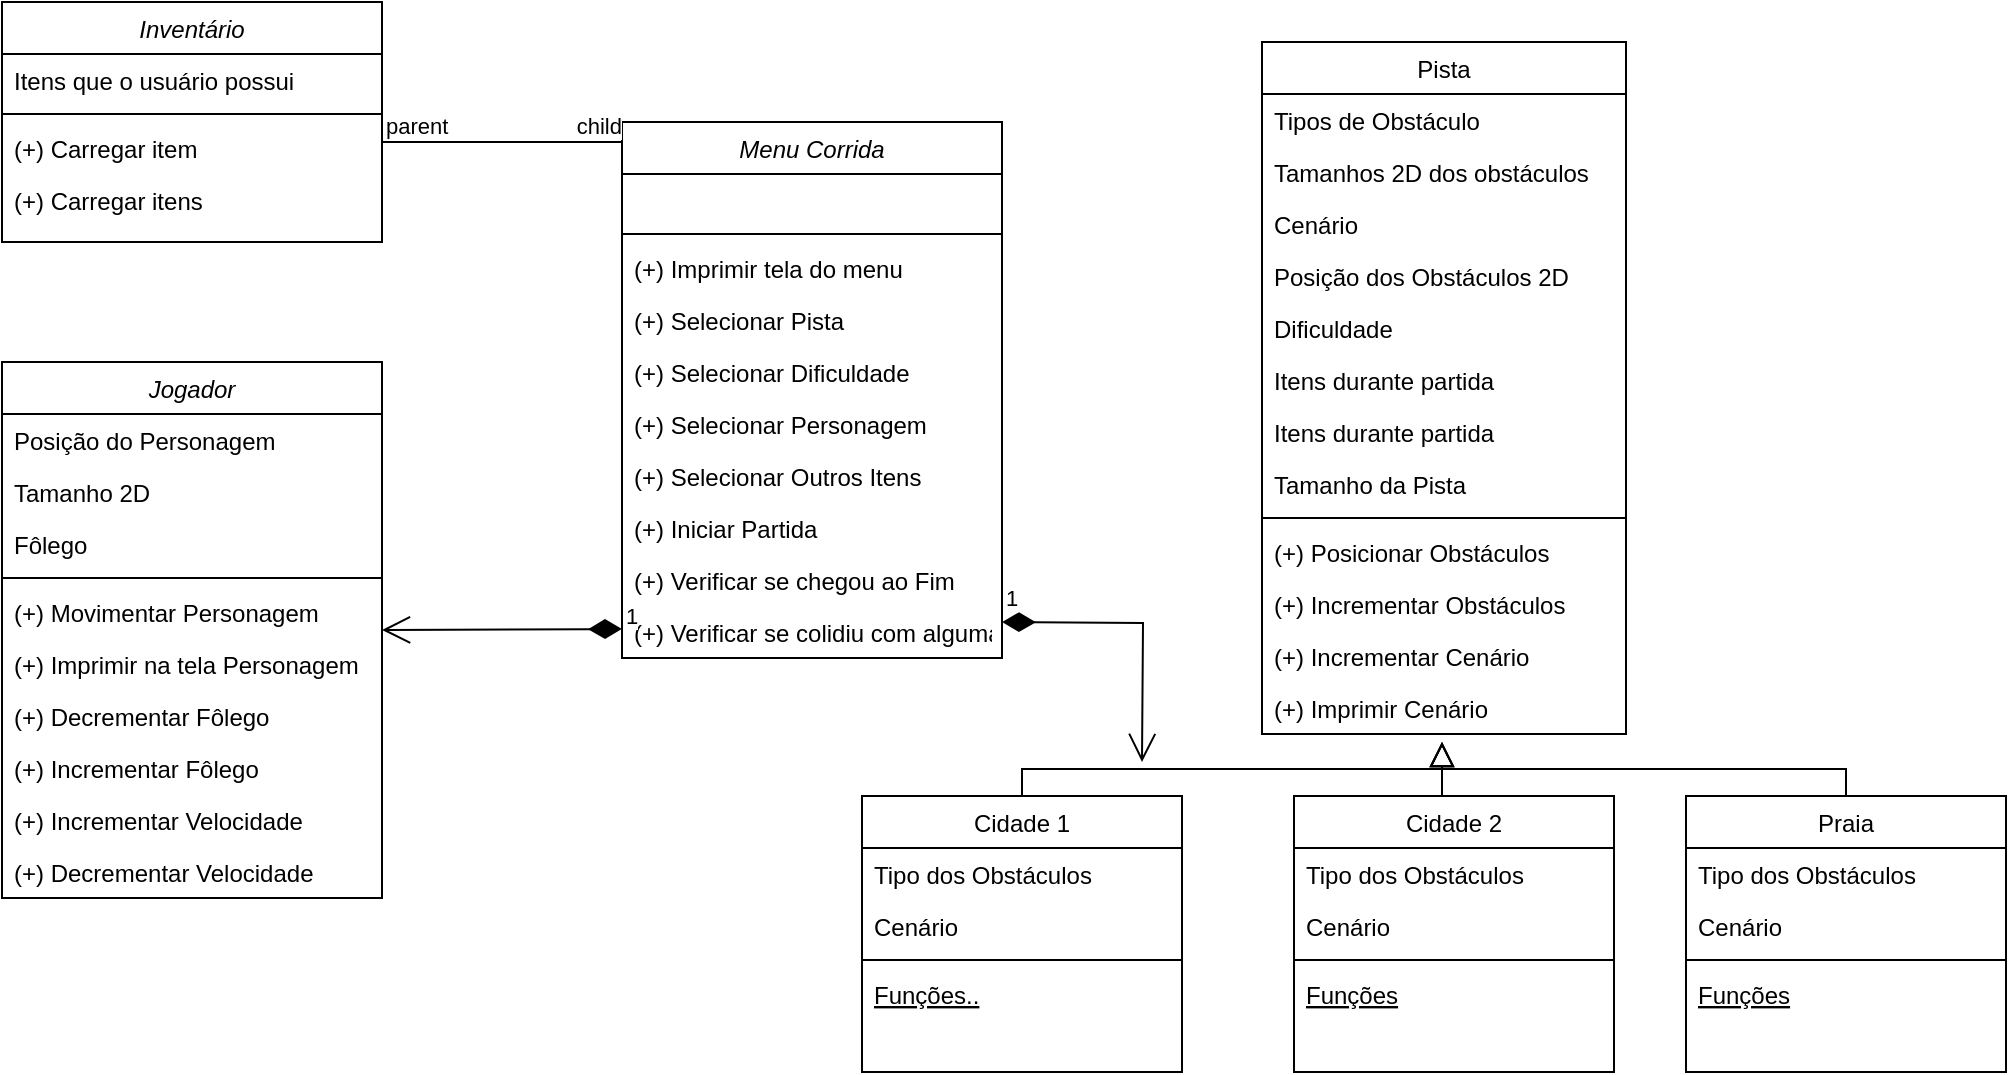 <mxfile version="24.6.4" type="device">
  <diagram id="C5RBs43oDa-KdzZeNtuy" name="Page-1">
    <mxGraphModel dx="1434" dy="774" grid="1" gridSize="10" guides="1" tooltips="1" connect="1" arrows="1" fold="1" page="1" pageScale="1" pageWidth="827" pageHeight="1169" math="0" shadow="0">
      <root>
        <mxCell id="WIyWlLk6GJQsqaUBKTNV-0" />
        <mxCell id="WIyWlLk6GJQsqaUBKTNV-1" parent="WIyWlLk6GJQsqaUBKTNV-0" />
        <mxCell id="zkfFHV4jXpPFQw0GAbJ--0" value="Menu Corrida" style="swimlane;fontStyle=2;align=center;verticalAlign=top;childLayout=stackLayout;horizontal=1;startSize=26;horizontalStack=0;resizeParent=1;resizeLast=0;collapsible=1;marginBottom=0;rounded=0;shadow=0;strokeWidth=1;" parent="WIyWlLk6GJQsqaUBKTNV-1" vertex="1">
          <mxGeometry x="390" y="200" width="190" height="268" as="geometry">
            <mxRectangle x="170" y="120" width="160" height="26" as="alternateBounds" />
          </mxGeometry>
        </mxCell>
        <mxCell id="zkfFHV4jXpPFQw0GAbJ--3" value=" " style="text;align=left;verticalAlign=top;spacingLeft=4;spacingRight=4;overflow=hidden;rotatable=0;points=[[0,0.5],[1,0.5]];portConstraint=eastwest;rounded=0;shadow=0;html=0;" parent="zkfFHV4jXpPFQw0GAbJ--0" vertex="1">
          <mxGeometry y="26" width="190" height="26" as="geometry" />
        </mxCell>
        <mxCell id="zkfFHV4jXpPFQw0GAbJ--4" value="" style="line;html=1;strokeWidth=1;align=left;verticalAlign=middle;spacingTop=-1;spacingLeft=3;spacingRight=3;rotatable=0;labelPosition=right;points=[];portConstraint=eastwest;" parent="zkfFHV4jXpPFQw0GAbJ--0" vertex="1">
          <mxGeometry y="52" width="190" height="8" as="geometry" />
        </mxCell>
        <mxCell id="zkfFHV4jXpPFQw0GAbJ--5" value="(+) Imprimir tela do menu" style="text;align=left;verticalAlign=top;spacingLeft=4;spacingRight=4;overflow=hidden;rotatable=0;points=[[0,0.5],[1,0.5]];portConstraint=eastwest;" parent="zkfFHV4jXpPFQw0GAbJ--0" vertex="1">
          <mxGeometry y="60" width="190" height="26" as="geometry" />
        </mxCell>
        <mxCell id="-ZcoEJ1-ab-16ATySlP_-0" value="(+) Selecionar Pista" style="text;align=left;verticalAlign=top;spacingLeft=4;spacingRight=4;overflow=hidden;rotatable=0;points=[[0,0.5],[1,0.5]];portConstraint=eastwest;" vertex="1" parent="zkfFHV4jXpPFQw0GAbJ--0">
          <mxGeometry y="86" width="190" height="26" as="geometry" />
        </mxCell>
        <mxCell id="-ZcoEJ1-ab-16ATySlP_-1" value="(+) Selecionar Dificuldade" style="text;align=left;verticalAlign=top;spacingLeft=4;spacingRight=4;overflow=hidden;rotatable=0;points=[[0,0.5],[1,0.5]];portConstraint=eastwest;" vertex="1" parent="zkfFHV4jXpPFQw0GAbJ--0">
          <mxGeometry y="112" width="190" height="26" as="geometry" />
        </mxCell>
        <mxCell id="-ZcoEJ1-ab-16ATySlP_-2" value="(+) Selecionar Personagem" style="text;align=left;verticalAlign=top;spacingLeft=4;spacingRight=4;overflow=hidden;rotatable=0;points=[[0,0.5],[1,0.5]];portConstraint=eastwest;" vertex="1" parent="zkfFHV4jXpPFQw0GAbJ--0">
          <mxGeometry y="138" width="190" height="26" as="geometry" />
        </mxCell>
        <mxCell id="-ZcoEJ1-ab-16ATySlP_-3" value="(+) Selecionar Outros Itens" style="text;align=left;verticalAlign=top;spacingLeft=4;spacingRight=4;overflow=hidden;rotatable=0;points=[[0,0.5],[1,0.5]];portConstraint=eastwest;" vertex="1" parent="zkfFHV4jXpPFQw0GAbJ--0">
          <mxGeometry y="164" width="190" height="26" as="geometry" />
        </mxCell>
        <mxCell id="-ZcoEJ1-ab-16ATySlP_-4" value="(+) Iniciar Partida" style="text;align=left;verticalAlign=top;spacingLeft=4;spacingRight=4;overflow=hidden;rotatable=0;points=[[0,0.5],[1,0.5]];portConstraint=eastwest;" vertex="1" parent="zkfFHV4jXpPFQw0GAbJ--0">
          <mxGeometry y="190" width="190" height="26" as="geometry" />
        </mxCell>
        <mxCell id="-ZcoEJ1-ab-16ATySlP_-5" value="(+) Verificar se chegou ao Fim" style="text;align=left;verticalAlign=top;spacingLeft=4;spacingRight=4;overflow=hidden;rotatable=0;points=[[0,0.5],[1,0.5]];portConstraint=eastwest;" vertex="1" parent="zkfFHV4jXpPFQw0GAbJ--0">
          <mxGeometry y="216" width="190" height="26" as="geometry" />
        </mxCell>
        <mxCell id="-ZcoEJ1-ab-16ATySlP_-6" value="(+) Verificar se colidiu com alguma coisa&#xa;" style="text;align=left;verticalAlign=top;spacingLeft=4;spacingRight=4;overflow=hidden;rotatable=0;points=[[0,0.5],[1,0.5]];portConstraint=eastwest;" vertex="1" parent="zkfFHV4jXpPFQw0GAbJ--0">
          <mxGeometry y="242" width="190" height="26" as="geometry" />
        </mxCell>
        <mxCell id="zkfFHV4jXpPFQw0GAbJ--6" value="Cidade 1" style="swimlane;fontStyle=0;align=center;verticalAlign=top;childLayout=stackLayout;horizontal=1;startSize=26;horizontalStack=0;resizeParent=1;resizeLast=0;collapsible=1;marginBottom=0;rounded=0;shadow=0;strokeWidth=1;" parent="WIyWlLk6GJQsqaUBKTNV-1" vertex="1">
          <mxGeometry x="510" y="537" width="160" height="138" as="geometry">
            <mxRectangle x="130" y="380" width="160" height="26" as="alternateBounds" />
          </mxGeometry>
        </mxCell>
        <mxCell id="zkfFHV4jXpPFQw0GAbJ--7" value="Tipo dos Obstáculos" style="text;align=left;verticalAlign=top;spacingLeft=4;spacingRight=4;overflow=hidden;rotatable=0;points=[[0,0.5],[1,0.5]];portConstraint=eastwest;" parent="zkfFHV4jXpPFQw0GAbJ--6" vertex="1">
          <mxGeometry y="26" width="160" height="26" as="geometry" />
        </mxCell>
        <mxCell id="zkfFHV4jXpPFQw0GAbJ--8" value="Cenário" style="text;align=left;verticalAlign=top;spacingLeft=4;spacingRight=4;overflow=hidden;rotatable=0;points=[[0,0.5],[1,0.5]];portConstraint=eastwest;rounded=0;shadow=0;html=0;" parent="zkfFHV4jXpPFQw0GAbJ--6" vertex="1">
          <mxGeometry y="52" width="160" height="26" as="geometry" />
        </mxCell>
        <mxCell id="zkfFHV4jXpPFQw0GAbJ--9" value="" style="line;html=1;strokeWidth=1;align=left;verticalAlign=middle;spacingTop=-1;spacingLeft=3;spacingRight=3;rotatable=0;labelPosition=right;points=[];portConstraint=eastwest;" parent="zkfFHV4jXpPFQw0GAbJ--6" vertex="1">
          <mxGeometry y="78" width="160" height="8" as="geometry" />
        </mxCell>
        <mxCell id="zkfFHV4jXpPFQw0GAbJ--10" value="Funções.." style="text;align=left;verticalAlign=top;spacingLeft=4;spacingRight=4;overflow=hidden;rotatable=0;points=[[0,0.5],[1,0.5]];portConstraint=eastwest;fontStyle=4" parent="zkfFHV4jXpPFQw0GAbJ--6" vertex="1">
          <mxGeometry y="86" width="160" height="26" as="geometry" />
        </mxCell>
        <mxCell id="zkfFHV4jXpPFQw0GAbJ--12" value="" style="endArrow=block;endSize=10;endFill=0;shadow=0;strokeWidth=1;rounded=0;curved=0;edgeStyle=elbowEdgeStyle;elbow=vertical;exitX=0.5;exitY=0;exitDx=0;exitDy=0;" parent="WIyWlLk6GJQsqaUBKTNV-1" source="zkfFHV4jXpPFQw0GAbJ--6" edge="1">
          <mxGeometry width="160" relative="1" as="geometry">
            <mxPoint x="700" y="534" as="sourcePoint" />
            <mxPoint x="800" y="510" as="targetPoint" />
          </mxGeometry>
        </mxCell>
        <mxCell id="zkfFHV4jXpPFQw0GAbJ--16" value="" style="endArrow=block;endSize=10;endFill=0;shadow=0;strokeWidth=1;rounded=0;curved=0;edgeStyle=elbowEdgeStyle;elbow=vertical;" parent="WIyWlLk6GJQsqaUBKTNV-1" edge="1">
          <mxGeometry width="160" relative="1" as="geometry">
            <mxPoint x="800" y="537" as="sourcePoint" />
            <mxPoint x="800" y="510" as="targetPoint" />
          </mxGeometry>
        </mxCell>
        <mxCell id="zkfFHV4jXpPFQw0GAbJ--17" value="Pista&#xa;" style="swimlane;fontStyle=0;align=center;verticalAlign=top;childLayout=stackLayout;horizontal=1;startSize=26;horizontalStack=0;resizeParent=1;resizeLast=0;collapsible=1;marginBottom=0;rounded=0;shadow=0;strokeWidth=1;" parent="WIyWlLk6GJQsqaUBKTNV-1" vertex="1">
          <mxGeometry x="710" y="160" width="182" height="346" as="geometry">
            <mxRectangle x="550" y="140" width="160" height="26" as="alternateBounds" />
          </mxGeometry>
        </mxCell>
        <mxCell id="zkfFHV4jXpPFQw0GAbJ--18" value="Tipos de Obstáculo" style="text;align=left;verticalAlign=top;spacingLeft=4;spacingRight=4;overflow=hidden;rotatable=0;points=[[0,0.5],[1,0.5]];portConstraint=eastwest;" parent="zkfFHV4jXpPFQw0GAbJ--17" vertex="1">
          <mxGeometry y="26" width="182" height="26" as="geometry" />
        </mxCell>
        <mxCell id="-ZcoEJ1-ab-16ATySlP_-8" value="Tamanhos 2D dos obstáculos" style="text;align=left;verticalAlign=top;spacingLeft=4;spacingRight=4;overflow=hidden;rotatable=0;points=[[0,0.5],[1,0.5]];portConstraint=eastwest;" vertex="1" parent="zkfFHV4jXpPFQw0GAbJ--17">
          <mxGeometry y="52" width="182" height="26" as="geometry" />
        </mxCell>
        <mxCell id="zkfFHV4jXpPFQw0GAbJ--19" value="Cenário" style="text;align=left;verticalAlign=top;spacingLeft=4;spacingRight=4;overflow=hidden;rotatable=0;points=[[0,0.5],[1,0.5]];portConstraint=eastwest;rounded=0;shadow=0;html=0;" parent="zkfFHV4jXpPFQw0GAbJ--17" vertex="1">
          <mxGeometry y="78" width="182" height="26" as="geometry" />
        </mxCell>
        <mxCell id="zkfFHV4jXpPFQw0GAbJ--20" value="Posição dos Obstáculos 2D" style="text;align=left;verticalAlign=top;spacingLeft=4;spacingRight=4;overflow=hidden;rotatable=0;points=[[0,0.5],[1,0.5]];portConstraint=eastwest;rounded=0;shadow=0;html=0;" parent="zkfFHV4jXpPFQw0GAbJ--17" vertex="1">
          <mxGeometry y="104" width="182" height="26" as="geometry" />
        </mxCell>
        <mxCell id="zkfFHV4jXpPFQw0GAbJ--21" value="Dificuldade" style="text;align=left;verticalAlign=top;spacingLeft=4;spacingRight=4;overflow=hidden;rotatable=0;points=[[0,0.5],[1,0.5]];portConstraint=eastwest;rounded=0;shadow=0;html=0;" parent="zkfFHV4jXpPFQw0GAbJ--17" vertex="1">
          <mxGeometry y="130" width="182" height="26" as="geometry" />
        </mxCell>
        <mxCell id="zkfFHV4jXpPFQw0GAbJ--22" value="Itens durante partida" style="text;align=left;verticalAlign=top;spacingLeft=4;spacingRight=4;overflow=hidden;rotatable=0;points=[[0,0.5],[1,0.5]];portConstraint=eastwest;rounded=0;shadow=0;html=0;" parent="zkfFHV4jXpPFQw0GAbJ--17" vertex="1">
          <mxGeometry y="156" width="182" height="26" as="geometry" />
        </mxCell>
        <mxCell id="-ZcoEJ1-ab-16ATySlP_-7" value="Itens durante partida" style="text;align=left;verticalAlign=top;spacingLeft=4;spacingRight=4;overflow=hidden;rotatable=0;points=[[0,0.5],[1,0.5]];portConstraint=eastwest;rounded=0;shadow=0;html=0;" vertex="1" parent="zkfFHV4jXpPFQw0GAbJ--17">
          <mxGeometry y="182" width="182" height="26" as="geometry" />
        </mxCell>
        <mxCell id="-ZcoEJ1-ab-16ATySlP_-10" value="Tamanho da Pista" style="text;align=left;verticalAlign=top;spacingLeft=4;spacingRight=4;overflow=hidden;rotatable=0;points=[[0,0.5],[1,0.5]];portConstraint=eastwest;rounded=0;shadow=0;html=0;" vertex="1" parent="zkfFHV4jXpPFQw0GAbJ--17">
          <mxGeometry y="208" width="182" height="26" as="geometry" />
        </mxCell>
        <mxCell id="zkfFHV4jXpPFQw0GAbJ--23" value="" style="line;html=1;strokeWidth=1;align=left;verticalAlign=middle;spacingTop=-1;spacingLeft=3;spacingRight=3;rotatable=0;labelPosition=right;points=[];portConstraint=eastwest;" parent="zkfFHV4jXpPFQw0GAbJ--17" vertex="1">
          <mxGeometry y="234" width="182" height="8" as="geometry" />
        </mxCell>
        <mxCell id="zkfFHV4jXpPFQw0GAbJ--24" value="(+) Posicionar Obstáculos" style="text;align=left;verticalAlign=top;spacingLeft=4;spacingRight=4;overflow=hidden;rotatable=0;points=[[0,0.5],[1,0.5]];portConstraint=eastwest;" parent="zkfFHV4jXpPFQw0GAbJ--17" vertex="1">
          <mxGeometry y="242" width="182" height="26" as="geometry" />
        </mxCell>
        <mxCell id="-ZcoEJ1-ab-16ATySlP_-11" value="(+) Incrementar Obstáculos" style="text;align=left;verticalAlign=top;spacingLeft=4;spacingRight=4;overflow=hidden;rotatable=0;points=[[0,0.5],[1,0.5]];portConstraint=eastwest;" vertex="1" parent="zkfFHV4jXpPFQw0GAbJ--17">
          <mxGeometry y="268" width="182" height="26" as="geometry" />
        </mxCell>
        <mxCell id="-ZcoEJ1-ab-16ATySlP_-12" value="(+) Incrementar Cenário" style="text;align=left;verticalAlign=top;spacingLeft=4;spacingRight=4;overflow=hidden;rotatable=0;points=[[0,0.5],[1,0.5]];portConstraint=eastwest;" vertex="1" parent="zkfFHV4jXpPFQw0GAbJ--17">
          <mxGeometry y="294" width="182" height="26" as="geometry" />
        </mxCell>
        <mxCell id="-ZcoEJ1-ab-16ATySlP_-9" value="(+) Imprimir Cenário" style="text;align=left;verticalAlign=top;spacingLeft=4;spacingRight=4;overflow=hidden;rotatable=0;points=[[0,0.5],[1,0.5]];portConstraint=eastwest;" vertex="1" parent="zkfFHV4jXpPFQw0GAbJ--17">
          <mxGeometry y="320" width="182" height="26" as="geometry" />
        </mxCell>
        <mxCell id="-ZcoEJ1-ab-16ATySlP_-25" value="Cidade 2" style="swimlane;fontStyle=0;align=center;verticalAlign=top;childLayout=stackLayout;horizontal=1;startSize=26;horizontalStack=0;resizeParent=1;resizeLast=0;collapsible=1;marginBottom=0;rounded=0;shadow=0;strokeWidth=1;" vertex="1" parent="WIyWlLk6GJQsqaUBKTNV-1">
          <mxGeometry x="726" y="537" width="160" height="138" as="geometry">
            <mxRectangle x="130" y="380" width="160" height="26" as="alternateBounds" />
          </mxGeometry>
        </mxCell>
        <mxCell id="-ZcoEJ1-ab-16ATySlP_-26" value="Tipo dos Obstáculos" style="text;align=left;verticalAlign=top;spacingLeft=4;spacingRight=4;overflow=hidden;rotatable=0;points=[[0,0.5],[1,0.5]];portConstraint=eastwest;" vertex="1" parent="-ZcoEJ1-ab-16ATySlP_-25">
          <mxGeometry y="26" width="160" height="26" as="geometry" />
        </mxCell>
        <mxCell id="-ZcoEJ1-ab-16ATySlP_-27" value="Cenário" style="text;align=left;verticalAlign=top;spacingLeft=4;spacingRight=4;overflow=hidden;rotatable=0;points=[[0,0.5],[1,0.5]];portConstraint=eastwest;rounded=0;shadow=0;html=0;" vertex="1" parent="-ZcoEJ1-ab-16ATySlP_-25">
          <mxGeometry y="52" width="160" height="26" as="geometry" />
        </mxCell>
        <mxCell id="-ZcoEJ1-ab-16ATySlP_-28" value="" style="line;html=1;strokeWidth=1;align=left;verticalAlign=middle;spacingTop=-1;spacingLeft=3;spacingRight=3;rotatable=0;labelPosition=right;points=[];portConstraint=eastwest;" vertex="1" parent="-ZcoEJ1-ab-16ATySlP_-25">
          <mxGeometry y="78" width="160" height="8" as="geometry" />
        </mxCell>
        <mxCell id="-ZcoEJ1-ab-16ATySlP_-29" value="Funções" style="text;align=left;verticalAlign=top;spacingLeft=4;spacingRight=4;overflow=hidden;rotatable=0;points=[[0,0.5],[1,0.5]];portConstraint=eastwest;fontStyle=4" vertex="1" parent="-ZcoEJ1-ab-16ATySlP_-25">
          <mxGeometry y="86" width="160" height="26" as="geometry" />
        </mxCell>
        <mxCell id="-ZcoEJ1-ab-16ATySlP_-32" value="Inventário" style="swimlane;fontStyle=2;align=center;verticalAlign=top;childLayout=stackLayout;horizontal=1;startSize=26;horizontalStack=0;resizeParent=1;resizeLast=0;collapsible=1;marginBottom=0;rounded=0;shadow=0;strokeWidth=1;" vertex="1" parent="WIyWlLk6GJQsqaUBKTNV-1">
          <mxGeometry x="80" y="140" width="190" height="120" as="geometry">
            <mxRectangle x="170" y="120" width="160" height="26" as="alternateBounds" />
          </mxGeometry>
        </mxCell>
        <mxCell id="-ZcoEJ1-ab-16ATySlP_-33" value="Itens que o usuário possui" style="text;align=left;verticalAlign=top;spacingLeft=4;spacingRight=4;overflow=hidden;rotatable=0;points=[[0,0.5],[1,0.5]];portConstraint=eastwest;rounded=0;shadow=0;html=0;" vertex="1" parent="-ZcoEJ1-ab-16ATySlP_-32">
          <mxGeometry y="26" width="190" height="26" as="geometry" />
        </mxCell>
        <mxCell id="-ZcoEJ1-ab-16ATySlP_-34" value="" style="line;html=1;strokeWidth=1;align=left;verticalAlign=middle;spacingTop=-1;spacingLeft=3;spacingRight=3;rotatable=0;labelPosition=right;points=[];portConstraint=eastwest;" vertex="1" parent="-ZcoEJ1-ab-16ATySlP_-32">
          <mxGeometry y="52" width="190" height="8" as="geometry" />
        </mxCell>
        <mxCell id="-ZcoEJ1-ab-16ATySlP_-35" value="(+) Carregar item" style="text;align=left;verticalAlign=top;spacingLeft=4;spacingRight=4;overflow=hidden;rotatable=0;points=[[0,0.5],[1,0.5]];portConstraint=eastwest;" vertex="1" parent="-ZcoEJ1-ab-16ATySlP_-32">
          <mxGeometry y="60" width="190" height="26" as="geometry" />
        </mxCell>
        <mxCell id="-ZcoEJ1-ab-16ATySlP_-36" value="(+) Carregar itens" style="text;align=left;verticalAlign=top;spacingLeft=4;spacingRight=4;overflow=hidden;rotatable=0;points=[[0,0.5],[1,0.5]];portConstraint=eastwest;" vertex="1" parent="-ZcoEJ1-ab-16ATySlP_-32">
          <mxGeometry y="86" width="190" height="26" as="geometry" />
        </mxCell>
        <mxCell id="-ZcoEJ1-ab-16ATySlP_-43" value="Jogador" style="swimlane;fontStyle=2;align=center;verticalAlign=top;childLayout=stackLayout;horizontal=1;startSize=26;horizontalStack=0;resizeParent=1;resizeLast=0;collapsible=1;marginBottom=0;rounded=0;shadow=0;strokeWidth=1;" vertex="1" parent="WIyWlLk6GJQsqaUBKTNV-1">
          <mxGeometry x="80" y="320" width="190" height="268" as="geometry">
            <mxRectangle x="170" y="120" width="160" height="26" as="alternateBounds" />
          </mxGeometry>
        </mxCell>
        <mxCell id="-ZcoEJ1-ab-16ATySlP_-44" value="Posição do Personagem" style="text;align=left;verticalAlign=top;spacingLeft=4;spacingRight=4;overflow=hidden;rotatable=0;points=[[0,0.5],[1,0.5]];portConstraint=eastwest;rounded=0;shadow=0;html=0;" vertex="1" parent="-ZcoEJ1-ab-16ATySlP_-43">
          <mxGeometry y="26" width="190" height="26" as="geometry" />
        </mxCell>
        <mxCell id="-ZcoEJ1-ab-16ATySlP_-48" value="Tamanho 2D" style="text;align=left;verticalAlign=top;spacingLeft=4;spacingRight=4;overflow=hidden;rotatable=0;points=[[0,0.5],[1,0.5]];portConstraint=eastwest;rounded=0;shadow=0;html=0;" vertex="1" parent="-ZcoEJ1-ab-16ATySlP_-43">
          <mxGeometry y="52" width="190" height="26" as="geometry" />
        </mxCell>
        <mxCell id="-ZcoEJ1-ab-16ATySlP_-49" value="Fôlego" style="text;align=left;verticalAlign=top;spacingLeft=4;spacingRight=4;overflow=hidden;rotatable=0;points=[[0,0.5],[1,0.5]];portConstraint=eastwest;rounded=0;shadow=0;html=0;" vertex="1" parent="-ZcoEJ1-ab-16ATySlP_-43">
          <mxGeometry y="78" width="190" height="26" as="geometry" />
        </mxCell>
        <mxCell id="-ZcoEJ1-ab-16ATySlP_-45" value="" style="line;html=1;strokeWidth=1;align=left;verticalAlign=middle;spacingTop=-1;spacingLeft=3;spacingRight=3;rotatable=0;labelPosition=right;points=[];portConstraint=eastwest;" vertex="1" parent="-ZcoEJ1-ab-16ATySlP_-43">
          <mxGeometry y="104" width="190" height="8" as="geometry" />
        </mxCell>
        <mxCell id="-ZcoEJ1-ab-16ATySlP_-46" value="(+) Movimentar Personagem" style="text;align=left;verticalAlign=top;spacingLeft=4;spacingRight=4;overflow=hidden;rotatable=0;points=[[0,0.5],[1,0.5]];portConstraint=eastwest;" vertex="1" parent="-ZcoEJ1-ab-16ATySlP_-43">
          <mxGeometry y="112" width="190" height="26" as="geometry" />
        </mxCell>
        <mxCell id="-ZcoEJ1-ab-16ATySlP_-47" value="(+) Imprimir na tela Personagem" style="text;align=left;verticalAlign=top;spacingLeft=4;spacingRight=4;overflow=hidden;rotatable=0;points=[[0,0.5],[1,0.5]];portConstraint=eastwest;" vertex="1" parent="-ZcoEJ1-ab-16ATySlP_-43">
          <mxGeometry y="138" width="190" height="26" as="geometry" />
        </mxCell>
        <mxCell id="-ZcoEJ1-ab-16ATySlP_-51" value="(+) Decrementar Fôlego" style="text;align=left;verticalAlign=top;spacingLeft=4;spacingRight=4;overflow=hidden;rotatable=0;points=[[0,0.5],[1,0.5]];portConstraint=eastwest;" vertex="1" parent="-ZcoEJ1-ab-16ATySlP_-43">
          <mxGeometry y="164" width="190" height="26" as="geometry" />
        </mxCell>
        <mxCell id="-ZcoEJ1-ab-16ATySlP_-52" value="(+) Incrementar Fôlego" style="text;align=left;verticalAlign=top;spacingLeft=4;spacingRight=4;overflow=hidden;rotatable=0;points=[[0,0.5],[1,0.5]];portConstraint=eastwest;" vertex="1" parent="-ZcoEJ1-ab-16ATySlP_-43">
          <mxGeometry y="190" width="190" height="26" as="geometry" />
        </mxCell>
        <mxCell id="-ZcoEJ1-ab-16ATySlP_-53" value="(+) Incrementar Velocidade" style="text;align=left;verticalAlign=top;spacingLeft=4;spacingRight=4;overflow=hidden;rotatable=0;points=[[0,0.5],[1,0.5]];portConstraint=eastwest;" vertex="1" parent="-ZcoEJ1-ab-16ATySlP_-43">
          <mxGeometry y="216" width="190" height="26" as="geometry" />
        </mxCell>
        <mxCell id="-ZcoEJ1-ab-16ATySlP_-54" value="(+) Decrementar Velocidade" style="text;align=left;verticalAlign=top;spacingLeft=4;spacingRight=4;overflow=hidden;rotatable=0;points=[[0,0.5],[1,0.5]];portConstraint=eastwest;" vertex="1" parent="-ZcoEJ1-ab-16ATySlP_-43">
          <mxGeometry y="242" width="190" height="26" as="geometry" />
        </mxCell>
        <mxCell id="-ZcoEJ1-ab-16ATySlP_-55" value="" style="endArrow=block;endSize=10;endFill=0;shadow=0;strokeWidth=1;rounded=0;curved=0;edgeStyle=elbowEdgeStyle;elbow=vertical;exitX=0.5;exitY=0;exitDx=0;exitDy=0;" edge="1" parent="WIyWlLk6GJQsqaUBKTNV-1" source="-ZcoEJ1-ab-16ATySlP_-56">
          <mxGeometry width="160" relative="1" as="geometry">
            <mxPoint x="910" y="537" as="sourcePoint" />
            <mxPoint x="800" y="510" as="targetPoint" />
          </mxGeometry>
        </mxCell>
        <mxCell id="-ZcoEJ1-ab-16ATySlP_-56" value="Praia" style="swimlane;fontStyle=0;align=center;verticalAlign=top;childLayout=stackLayout;horizontal=1;startSize=26;horizontalStack=0;resizeParent=1;resizeLast=0;collapsible=1;marginBottom=0;rounded=0;shadow=0;strokeWidth=1;" vertex="1" parent="WIyWlLk6GJQsqaUBKTNV-1">
          <mxGeometry x="922" y="537" width="160" height="138" as="geometry">
            <mxRectangle x="130" y="380" width="160" height="26" as="alternateBounds" />
          </mxGeometry>
        </mxCell>
        <mxCell id="-ZcoEJ1-ab-16ATySlP_-57" value="Tipo dos Obstáculos" style="text;align=left;verticalAlign=top;spacingLeft=4;spacingRight=4;overflow=hidden;rotatable=0;points=[[0,0.5],[1,0.5]];portConstraint=eastwest;" vertex="1" parent="-ZcoEJ1-ab-16ATySlP_-56">
          <mxGeometry y="26" width="160" height="26" as="geometry" />
        </mxCell>
        <mxCell id="-ZcoEJ1-ab-16ATySlP_-58" value="Cenário" style="text;align=left;verticalAlign=top;spacingLeft=4;spacingRight=4;overflow=hidden;rotatable=0;points=[[0,0.5],[1,0.5]];portConstraint=eastwest;rounded=0;shadow=0;html=0;" vertex="1" parent="-ZcoEJ1-ab-16ATySlP_-56">
          <mxGeometry y="52" width="160" height="26" as="geometry" />
        </mxCell>
        <mxCell id="-ZcoEJ1-ab-16ATySlP_-59" value="" style="line;html=1;strokeWidth=1;align=left;verticalAlign=middle;spacingTop=-1;spacingLeft=3;spacingRight=3;rotatable=0;labelPosition=right;points=[];portConstraint=eastwest;" vertex="1" parent="-ZcoEJ1-ab-16ATySlP_-56">
          <mxGeometry y="78" width="160" height="8" as="geometry" />
        </mxCell>
        <mxCell id="-ZcoEJ1-ab-16ATySlP_-60" value="Funções" style="text;align=left;verticalAlign=top;spacingLeft=4;spacingRight=4;overflow=hidden;rotatable=0;points=[[0,0.5],[1,0.5]];portConstraint=eastwest;fontStyle=4" vertex="1" parent="-ZcoEJ1-ab-16ATySlP_-56">
          <mxGeometry y="86" width="160" height="26" as="geometry" />
        </mxCell>
        <mxCell id="-ZcoEJ1-ab-16ATySlP_-62" value="" style="endArrow=none;html=1;edgeStyle=orthogonalEdgeStyle;rounded=0;" edge="1" parent="WIyWlLk6GJQsqaUBKTNV-1">
          <mxGeometry relative="1" as="geometry">
            <mxPoint x="270" y="210" as="sourcePoint" />
            <mxPoint x="390" y="210" as="targetPoint" />
          </mxGeometry>
        </mxCell>
        <mxCell id="-ZcoEJ1-ab-16ATySlP_-63" value="parent" style="edgeLabel;resizable=0;html=1;align=left;verticalAlign=bottom;" connectable="0" vertex="1" parent="-ZcoEJ1-ab-16ATySlP_-62">
          <mxGeometry x="-1" relative="1" as="geometry" />
        </mxCell>
        <mxCell id="-ZcoEJ1-ab-16ATySlP_-64" value="child" style="edgeLabel;resizable=0;html=1;align=right;verticalAlign=bottom;" connectable="0" vertex="1" parent="-ZcoEJ1-ab-16ATySlP_-62">
          <mxGeometry x="1" relative="1" as="geometry" />
        </mxCell>
        <mxCell id="-ZcoEJ1-ab-16ATySlP_-66" value="1" style="endArrow=open;html=1;endSize=12;startArrow=diamondThin;startSize=14;startFill=1;edgeStyle=orthogonalEdgeStyle;align=left;verticalAlign=bottom;rounded=0;" edge="1" parent="WIyWlLk6GJQsqaUBKTNV-1">
          <mxGeometry x="-1" y="3" relative="1" as="geometry">
            <mxPoint x="580" y="450" as="sourcePoint" />
            <mxPoint x="650" y="520" as="targetPoint" />
          </mxGeometry>
        </mxCell>
        <mxCell id="-ZcoEJ1-ab-16ATySlP_-67" value="1" style="endArrow=open;html=1;endSize=12;startArrow=diamondThin;startSize=14;startFill=1;edgeStyle=orthogonalEdgeStyle;align=left;verticalAlign=bottom;rounded=0;entryX=1;entryY=0.5;entryDx=0;entryDy=0;" edge="1" parent="WIyWlLk6GJQsqaUBKTNV-1" target="-ZcoEJ1-ab-16ATySlP_-43">
          <mxGeometry x="-1" y="3" relative="1" as="geometry">
            <mxPoint x="390" y="453.5" as="sourcePoint" />
            <mxPoint x="340" y="453.5" as="targetPoint" />
          </mxGeometry>
        </mxCell>
      </root>
    </mxGraphModel>
  </diagram>
</mxfile>

